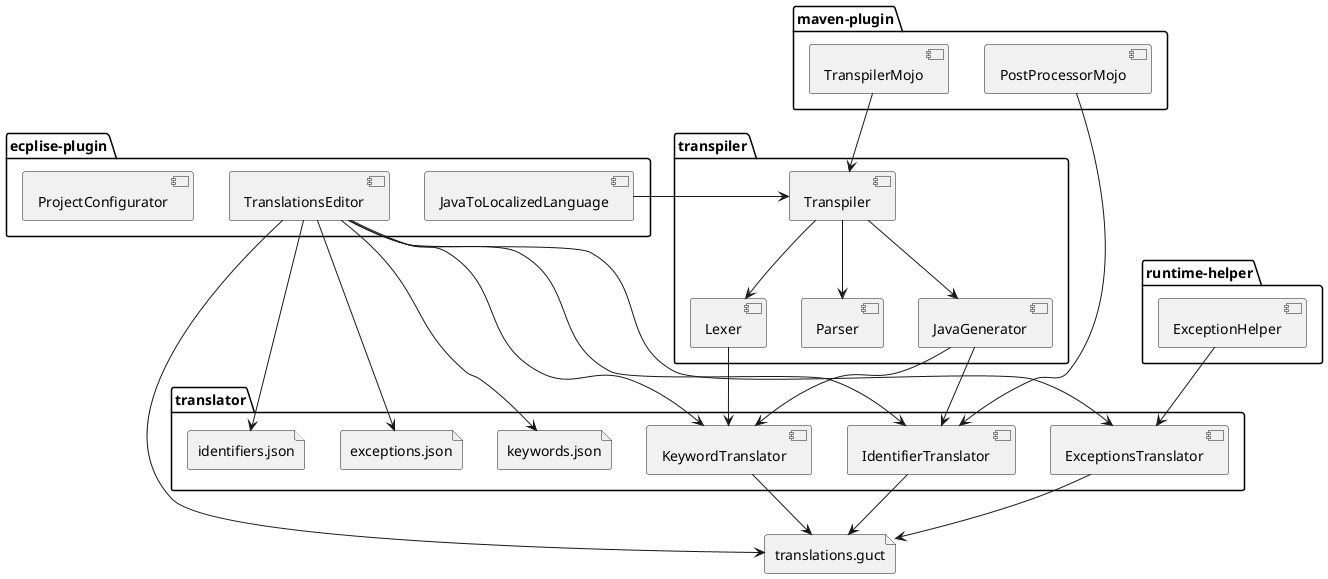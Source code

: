 @startuml "Component Diagram"

package "translator" {
    [KeywordTranslator]
    [IdentifierTranslator]
    [ExceptionsTranslator]
    file "keywords.json"
    file "identifiers.json"
    file "exceptions.json"
}

package "transpiler" {
    [Lexer] --> [KeywordTranslator]
    [Parser]
    [JavaGenerator] --> [IdentifierTranslator]
    [JavaGenerator] --> [KeywordTranslator]
    [Transpiler] --> [Lexer]
    [Transpiler] --> [Parser]
    [Transpiler] --> [JavaGenerator]
}

package "maven-plugin" {
    [TranspilerMojo] --> [Transpiler]
    [PostProcessorMojo] --> [IdentifierTranslator]
}

package "runtime-helper" {
    [ExceptionHelper] --> [ExceptionsTranslator]
}

package "ecplise-plugin" {
    [TranslationsEditor] --> [KeywordTranslator]
    [TranslationsEditor] --> [IdentifierTranslator]
    [TranslationsEditor] --> [ExceptionsTranslator]
    [TranslationsEditor] --> [keywords.json]
    [TranslationsEditor] --> [identifiers.json]
    [TranslationsEditor] --> [exceptions.json]
    [ProjectConfigurator]
    [JavaToLocalizedLanguage] -> [Transpiler]
}

file "translations.guct" {
    [KeywordTranslator] --> [translations.guct]
    [IdentifierTranslator] --> [translations.guct]
    [ExceptionsTranslator] --> [translations.guct]
    [TranslationsEditor] --> [translations.guct]
}
@enduml


